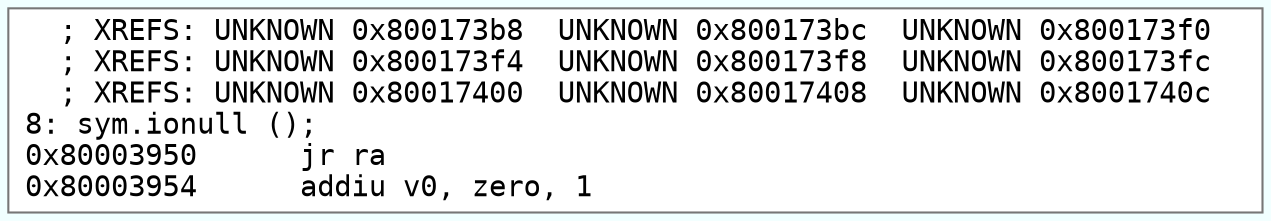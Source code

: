 digraph code {
	graph [bgcolor=azure fontsize=8 fontname="Courier" splines="ortho"];
	node [fillcolor=gray style=filled shape=box];
	edge [arrowhead="normal"];
	"0x80003950" [URL="sym.ionull/0x80003950", fillcolor="white",color="#767676", fontname="Courier",label="  ; XREFS: UNKNOWN 0x800173b8  UNKNOWN 0x800173bc  UNKNOWN 0x800173f0  \l  ; XREFS: UNKNOWN 0x800173f4  UNKNOWN 0x800173f8  UNKNOWN 0x800173fc  \l  ; XREFS: UNKNOWN 0x80017400  UNKNOWN 0x80017408  UNKNOWN 0x8001740c  \l8: sym.ionull ();\l0x80003950      jr ra\l0x80003954      addiu v0, zero, 1\l"]
}
